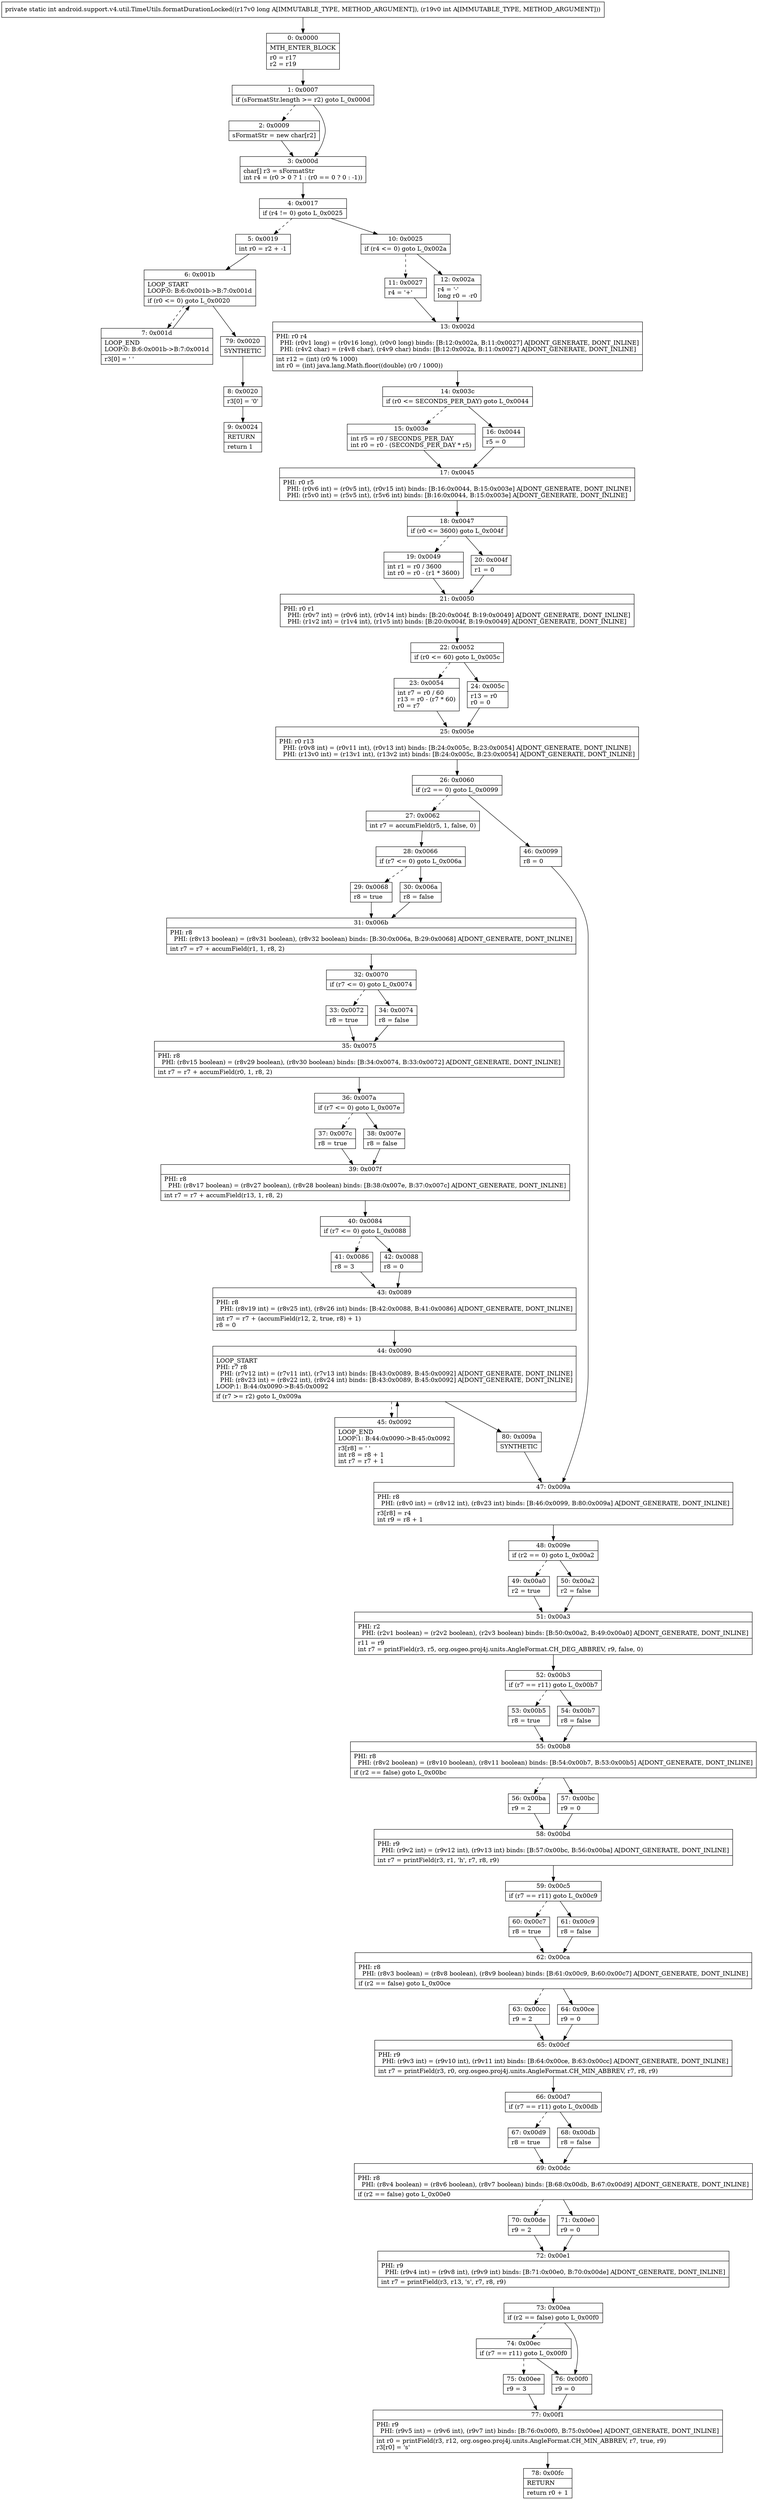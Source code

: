 digraph "CFG forandroid.support.v4.util.TimeUtils.formatDurationLocked(JI)I" {
Node_0 [shape=record,label="{0\:\ 0x0000|MTH_ENTER_BLOCK\l|r0 = r17\lr2 = r19\l}"];
Node_1 [shape=record,label="{1\:\ 0x0007|if (sFormatStr.length \>= r2) goto L_0x000d\l}"];
Node_2 [shape=record,label="{2\:\ 0x0009|sFormatStr = new char[r2]\l}"];
Node_3 [shape=record,label="{3\:\ 0x000d|char[] r3 = sFormatStr\lint r4 = (r0 \> 0 ? 1 : (r0 == 0 ? 0 : \-1))\l}"];
Node_4 [shape=record,label="{4\:\ 0x0017|if (r4 != 0) goto L_0x0025\l}"];
Node_5 [shape=record,label="{5\:\ 0x0019|int r0 = r2 + \-1\l}"];
Node_6 [shape=record,label="{6\:\ 0x001b|LOOP_START\lLOOP:0: B:6:0x001b\-\>B:7:0x001d\l|if (r0 \<= 0) goto L_0x0020\l}"];
Node_7 [shape=record,label="{7\:\ 0x001d|LOOP_END\lLOOP:0: B:6:0x001b\-\>B:7:0x001d\l|r3[0] = ' '\l}"];
Node_8 [shape=record,label="{8\:\ 0x0020|r3[0] = '0'\l}"];
Node_9 [shape=record,label="{9\:\ 0x0024|RETURN\l|return 1\l}"];
Node_10 [shape=record,label="{10\:\ 0x0025|if (r4 \<= 0) goto L_0x002a\l}"];
Node_11 [shape=record,label="{11\:\ 0x0027|r4 = '+'\l}"];
Node_12 [shape=record,label="{12\:\ 0x002a|r4 = '\-'\llong r0 = \-r0\l}"];
Node_13 [shape=record,label="{13\:\ 0x002d|PHI: r0 r4 \l  PHI: (r0v1 long) = (r0v16 long), (r0v0 long) binds: [B:12:0x002a, B:11:0x0027] A[DONT_GENERATE, DONT_INLINE]\l  PHI: (r4v2 char) = (r4v8 char), (r4v9 char) binds: [B:12:0x002a, B:11:0x0027] A[DONT_GENERATE, DONT_INLINE]\l|int r12 = (int) (r0 % 1000)\lint r0 = (int) java.lang.Math.floor((double) (r0 \/ 1000))\l}"];
Node_14 [shape=record,label="{14\:\ 0x003c|if (r0 \<= SECONDS_PER_DAY) goto L_0x0044\l}"];
Node_15 [shape=record,label="{15\:\ 0x003e|int r5 = r0 \/ SECONDS_PER_DAY\lint r0 = r0 \- (SECONDS_PER_DAY * r5)\l}"];
Node_16 [shape=record,label="{16\:\ 0x0044|r5 = 0\l}"];
Node_17 [shape=record,label="{17\:\ 0x0045|PHI: r0 r5 \l  PHI: (r0v6 int) = (r0v5 int), (r0v15 int) binds: [B:16:0x0044, B:15:0x003e] A[DONT_GENERATE, DONT_INLINE]\l  PHI: (r5v0 int) = (r5v5 int), (r5v6 int) binds: [B:16:0x0044, B:15:0x003e] A[DONT_GENERATE, DONT_INLINE]\l}"];
Node_18 [shape=record,label="{18\:\ 0x0047|if (r0 \<= 3600) goto L_0x004f\l}"];
Node_19 [shape=record,label="{19\:\ 0x0049|int r1 = r0 \/ 3600\lint r0 = r0 \- (r1 * 3600)\l}"];
Node_20 [shape=record,label="{20\:\ 0x004f|r1 = 0\l}"];
Node_21 [shape=record,label="{21\:\ 0x0050|PHI: r0 r1 \l  PHI: (r0v7 int) = (r0v6 int), (r0v14 int) binds: [B:20:0x004f, B:19:0x0049] A[DONT_GENERATE, DONT_INLINE]\l  PHI: (r1v2 int) = (r1v4 int), (r1v5 int) binds: [B:20:0x004f, B:19:0x0049] A[DONT_GENERATE, DONT_INLINE]\l}"];
Node_22 [shape=record,label="{22\:\ 0x0052|if (r0 \<= 60) goto L_0x005c\l}"];
Node_23 [shape=record,label="{23\:\ 0x0054|int r7 = r0 \/ 60\lr13 = r0 \- (r7 * 60)\lr0 = r7\l}"];
Node_24 [shape=record,label="{24\:\ 0x005c|r13 = r0\lr0 = 0\l}"];
Node_25 [shape=record,label="{25\:\ 0x005e|PHI: r0 r13 \l  PHI: (r0v8 int) = (r0v11 int), (r0v13 int) binds: [B:24:0x005c, B:23:0x0054] A[DONT_GENERATE, DONT_INLINE]\l  PHI: (r13v0 int) = (r13v1 int), (r13v2 int) binds: [B:24:0x005c, B:23:0x0054] A[DONT_GENERATE, DONT_INLINE]\l}"];
Node_26 [shape=record,label="{26\:\ 0x0060|if (r2 == 0) goto L_0x0099\l}"];
Node_27 [shape=record,label="{27\:\ 0x0062|int r7 = accumField(r5, 1, false, 0)\l}"];
Node_28 [shape=record,label="{28\:\ 0x0066|if (r7 \<= 0) goto L_0x006a\l}"];
Node_29 [shape=record,label="{29\:\ 0x0068|r8 = true\l}"];
Node_30 [shape=record,label="{30\:\ 0x006a|r8 = false\l}"];
Node_31 [shape=record,label="{31\:\ 0x006b|PHI: r8 \l  PHI: (r8v13 boolean) = (r8v31 boolean), (r8v32 boolean) binds: [B:30:0x006a, B:29:0x0068] A[DONT_GENERATE, DONT_INLINE]\l|int r7 = r7 + accumField(r1, 1, r8, 2)\l}"];
Node_32 [shape=record,label="{32\:\ 0x0070|if (r7 \<= 0) goto L_0x0074\l}"];
Node_33 [shape=record,label="{33\:\ 0x0072|r8 = true\l}"];
Node_34 [shape=record,label="{34\:\ 0x0074|r8 = false\l}"];
Node_35 [shape=record,label="{35\:\ 0x0075|PHI: r8 \l  PHI: (r8v15 boolean) = (r8v29 boolean), (r8v30 boolean) binds: [B:34:0x0074, B:33:0x0072] A[DONT_GENERATE, DONT_INLINE]\l|int r7 = r7 + accumField(r0, 1, r8, 2)\l}"];
Node_36 [shape=record,label="{36\:\ 0x007a|if (r7 \<= 0) goto L_0x007e\l}"];
Node_37 [shape=record,label="{37\:\ 0x007c|r8 = true\l}"];
Node_38 [shape=record,label="{38\:\ 0x007e|r8 = false\l}"];
Node_39 [shape=record,label="{39\:\ 0x007f|PHI: r8 \l  PHI: (r8v17 boolean) = (r8v27 boolean), (r8v28 boolean) binds: [B:38:0x007e, B:37:0x007c] A[DONT_GENERATE, DONT_INLINE]\l|int r7 = r7 + accumField(r13, 1, r8, 2)\l}"];
Node_40 [shape=record,label="{40\:\ 0x0084|if (r7 \<= 0) goto L_0x0088\l}"];
Node_41 [shape=record,label="{41\:\ 0x0086|r8 = 3\l}"];
Node_42 [shape=record,label="{42\:\ 0x0088|r8 = 0\l}"];
Node_43 [shape=record,label="{43\:\ 0x0089|PHI: r8 \l  PHI: (r8v19 int) = (r8v25 int), (r8v26 int) binds: [B:42:0x0088, B:41:0x0086] A[DONT_GENERATE, DONT_INLINE]\l|int r7 = r7 + (accumField(r12, 2, true, r8) + 1)\lr8 = 0\l}"];
Node_44 [shape=record,label="{44\:\ 0x0090|LOOP_START\lPHI: r7 r8 \l  PHI: (r7v12 int) = (r7v11 int), (r7v13 int) binds: [B:43:0x0089, B:45:0x0092] A[DONT_GENERATE, DONT_INLINE]\l  PHI: (r8v23 int) = (r8v22 int), (r8v24 int) binds: [B:43:0x0089, B:45:0x0092] A[DONT_GENERATE, DONT_INLINE]\lLOOP:1: B:44:0x0090\-\>B:45:0x0092\l|if (r7 \>= r2) goto L_0x009a\l}"];
Node_45 [shape=record,label="{45\:\ 0x0092|LOOP_END\lLOOP:1: B:44:0x0090\-\>B:45:0x0092\l|r3[r8] = ' '\lint r8 = r8 + 1\lint r7 = r7 + 1\l}"];
Node_46 [shape=record,label="{46\:\ 0x0099|r8 = 0\l}"];
Node_47 [shape=record,label="{47\:\ 0x009a|PHI: r8 \l  PHI: (r8v0 int) = (r8v12 int), (r8v23 int) binds: [B:46:0x0099, B:80:0x009a] A[DONT_GENERATE, DONT_INLINE]\l|r3[r8] = r4\lint r9 = r8 + 1\l}"];
Node_48 [shape=record,label="{48\:\ 0x009e|if (r2 == 0) goto L_0x00a2\l}"];
Node_49 [shape=record,label="{49\:\ 0x00a0|r2 = true\l}"];
Node_50 [shape=record,label="{50\:\ 0x00a2|r2 = false\l}"];
Node_51 [shape=record,label="{51\:\ 0x00a3|PHI: r2 \l  PHI: (r2v1 boolean) = (r2v2 boolean), (r2v3 boolean) binds: [B:50:0x00a2, B:49:0x00a0] A[DONT_GENERATE, DONT_INLINE]\l|r11 = r9\lint r7 = printField(r3, r5, org.osgeo.proj4j.units.AngleFormat.CH_DEG_ABBREV, r9, false, 0)\l}"];
Node_52 [shape=record,label="{52\:\ 0x00b3|if (r7 == r11) goto L_0x00b7\l}"];
Node_53 [shape=record,label="{53\:\ 0x00b5|r8 = true\l}"];
Node_54 [shape=record,label="{54\:\ 0x00b7|r8 = false\l}"];
Node_55 [shape=record,label="{55\:\ 0x00b8|PHI: r8 \l  PHI: (r8v2 boolean) = (r8v10 boolean), (r8v11 boolean) binds: [B:54:0x00b7, B:53:0x00b5] A[DONT_GENERATE, DONT_INLINE]\l|if (r2 == false) goto L_0x00bc\l}"];
Node_56 [shape=record,label="{56\:\ 0x00ba|r9 = 2\l}"];
Node_57 [shape=record,label="{57\:\ 0x00bc|r9 = 0\l}"];
Node_58 [shape=record,label="{58\:\ 0x00bd|PHI: r9 \l  PHI: (r9v2 int) = (r9v12 int), (r9v13 int) binds: [B:57:0x00bc, B:56:0x00ba] A[DONT_GENERATE, DONT_INLINE]\l|int r7 = printField(r3, r1, 'h', r7, r8, r9)\l}"];
Node_59 [shape=record,label="{59\:\ 0x00c5|if (r7 == r11) goto L_0x00c9\l}"];
Node_60 [shape=record,label="{60\:\ 0x00c7|r8 = true\l}"];
Node_61 [shape=record,label="{61\:\ 0x00c9|r8 = false\l}"];
Node_62 [shape=record,label="{62\:\ 0x00ca|PHI: r8 \l  PHI: (r8v3 boolean) = (r8v8 boolean), (r8v9 boolean) binds: [B:61:0x00c9, B:60:0x00c7] A[DONT_GENERATE, DONT_INLINE]\l|if (r2 == false) goto L_0x00ce\l}"];
Node_63 [shape=record,label="{63\:\ 0x00cc|r9 = 2\l}"];
Node_64 [shape=record,label="{64\:\ 0x00ce|r9 = 0\l}"];
Node_65 [shape=record,label="{65\:\ 0x00cf|PHI: r9 \l  PHI: (r9v3 int) = (r9v10 int), (r9v11 int) binds: [B:64:0x00ce, B:63:0x00cc] A[DONT_GENERATE, DONT_INLINE]\l|int r7 = printField(r3, r0, org.osgeo.proj4j.units.AngleFormat.CH_MIN_ABBREV, r7, r8, r9)\l}"];
Node_66 [shape=record,label="{66\:\ 0x00d7|if (r7 == r11) goto L_0x00db\l}"];
Node_67 [shape=record,label="{67\:\ 0x00d9|r8 = true\l}"];
Node_68 [shape=record,label="{68\:\ 0x00db|r8 = false\l}"];
Node_69 [shape=record,label="{69\:\ 0x00dc|PHI: r8 \l  PHI: (r8v4 boolean) = (r8v6 boolean), (r8v7 boolean) binds: [B:68:0x00db, B:67:0x00d9] A[DONT_GENERATE, DONT_INLINE]\l|if (r2 == false) goto L_0x00e0\l}"];
Node_70 [shape=record,label="{70\:\ 0x00de|r9 = 2\l}"];
Node_71 [shape=record,label="{71\:\ 0x00e0|r9 = 0\l}"];
Node_72 [shape=record,label="{72\:\ 0x00e1|PHI: r9 \l  PHI: (r9v4 int) = (r9v8 int), (r9v9 int) binds: [B:71:0x00e0, B:70:0x00de] A[DONT_GENERATE, DONT_INLINE]\l|int r7 = printField(r3, r13, 's', r7, r8, r9)\l}"];
Node_73 [shape=record,label="{73\:\ 0x00ea|if (r2 == false) goto L_0x00f0\l}"];
Node_74 [shape=record,label="{74\:\ 0x00ec|if (r7 == r11) goto L_0x00f0\l}"];
Node_75 [shape=record,label="{75\:\ 0x00ee|r9 = 3\l}"];
Node_76 [shape=record,label="{76\:\ 0x00f0|r9 = 0\l}"];
Node_77 [shape=record,label="{77\:\ 0x00f1|PHI: r9 \l  PHI: (r9v5 int) = (r9v6 int), (r9v7 int) binds: [B:76:0x00f0, B:75:0x00ee] A[DONT_GENERATE, DONT_INLINE]\l|int r0 = printField(r3, r12, org.osgeo.proj4j.units.AngleFormat.CH_MIN_ABBREV, r7, true, r9)\lr3[r0] = 's'\l}"];
Node_78 [shape=record,label="{78\:\ 0x00fc|RETURN\l|return r0 + 1\l}"];
Node_79 [shape=record,label="{79\:\ 0x0020|SYNTHETIC\l}"];
Node_80 [shape=record,label="{80\:\ 0x009a|SYNTHETIC\l}"];
MethodNode[shape=record,label="{private static int android.support.v4.util.TimeUtils.formatDurationLocked((r17v0 long A[IMMUTABLE_TYPE, METHOD_ARGUMENT]), (r19v0 int A[IMMUTABLE_TYPE, METHOD_ARGUMENT])) }"];
MethodNode -> Node_0;
Node_0 -> Node_1;
Node_1 -> Node_2[style=dashed];
Node_1 -> Node_3;
Node_2 -> Node_3;
Node_3 -> Node_4;
Node_4 -> Node_5[style=dashed];
Node_4 -> Node_10;
Node_5 -> Node_6;
Node_6 -> Node_7[style=dashed];
Node_6 -> Node_79;
Node_7 -> Node_6;
Node_8 -> Node_9;
Node_10 -> Node_11[style=dashed];
Node_10 -> Node_12;
Node_11 -> Node_13;
Node_12 -> Node_13;
Node_13 -> Node_14;
Node_14 -> Node_15[style=dashed];
Node_14 -> Node_16;
Node_15 -> Node_17;
Node_16 -> Node_17;
Node_17 -> Node_18;
Node_18 -> Node_19[style=dashed];
Node_18 -> Node_20;
Node_19 -> Node_21;
Node_20 -> Node_21;
Node_21 -> Node_22;
Node_22 -> Node_23[style=dashed];
Node_22 -> Node_24;
Node_23 -> Node_25;
Node_24 -> Node_25;
Node_25 -> Node_26;
Node_26 -> Node_27[style=dashed];
Node_26 -> Node_46;
Node_27 -> Node_28;
Node_28 -> Node_29[style=dashed];
Node_28 -> Node_30;
Node_29 -> Node_31;
Node_30 -> Node_31;
Node_31 -> Node_32;
Node_32 -> Node_33[style=dashed];
Node_32 -> Node_34;
Node_33 -> Node_35;
Node_34 -> Node_35;
Node_35 -> Node_36;
Node_36 -> Node_37[style=dashed];
Node_36 -> Node_38;
Node_37 -> Node_39;
Node_38 -> Node_39;
Node_39 -> Node_40;
Node_40 -> Node_41[style=dashed];
Node_40 -> Node_42;
Node_41 -> Node_43;
Node_42 -> Node_43;
Node_43 -> Node_44;
Node_44 -> Node_45[style=dashed];
Node_44 -> Node_80;
Node_45 -> Node_44;
Node_46 -> Node_47;
Node_47 -> Node_48;
Node_48 -> Node_49[style=dashed];
Node_48 -> Node_50;
Node_49 -> Node_51;
Node_50 -> Node_51;
Node_51 -> Node_52;
Node_52 -> Node_53[style=dashed];
Node_52 -> Node_54;
Node_53 -> Node_55;
Node_54 -> Node_55;
Node_55 -> Node_56[style=dashed];
Node_55 -> Node_57;
Node_56 -> Node_58;
Node_57 -> Node_58;
Node_58 -> Node_59;
Node_59 -> Node_60[style=dashed];
Node_59 -> Node_61;
Node_60 -> Node_62;
Node_61 -> Node_62;
Node_62 -> Node_63[style=dashed];
Node_62 -> Node_64;
Node_63 -> Node_65;
Node_64 -> Node_65;
Node_65 -> Node_66;
Node_66 -> Node_67[style=dashed];
Node_66 -> Node_68;
Node_67 -> Node_69;
Node_68 -> Node_69;
Node_69 -> Node_70[style=dashed];
Node_69 -> Node_71;
Node_70 -> Node_72;
Node_71 -> Node_72;
Node_72 -> Node_73;
Node_73 -> Node_74[style=dashed];
Node_73 -> Node_76;
Node_74 -> Node_75[style=dashed];
Node_74 -> Node_76;
Node_75 -> Node_77;
Node_76 -> Node_77;
Node_77 -> Node_78;
Node_79 -> Node_8;
Node_80 -> Node_47;
}

